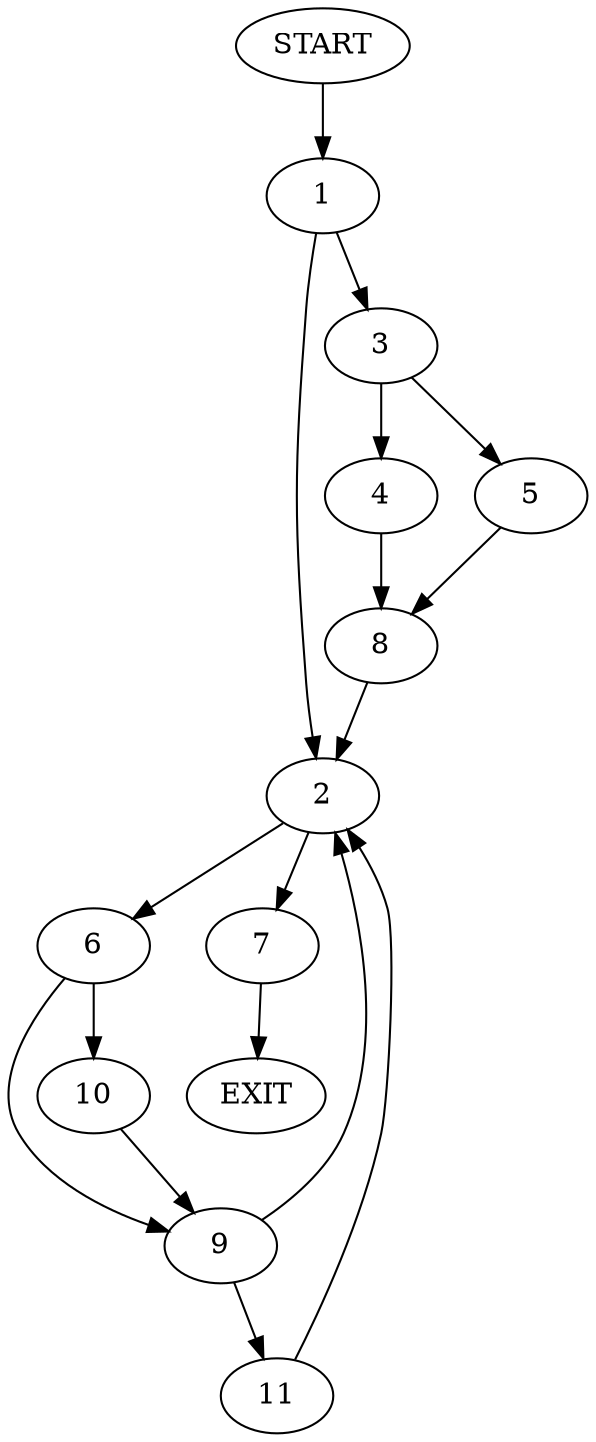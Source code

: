 digraph {
0 [label="START"]
12 [label="EXIT"]
0 -> 1
1 -> 2
1 -> 3
3 -> 4
3 -> 5
2 -> 6
2 -> 7
5 -> 8
4 -> 8
8 -> 2
6 -> 9
6 -> 10
7 -> 12
10 -> 9
9 -> 11
9 -> 2
11 -> 2
}
